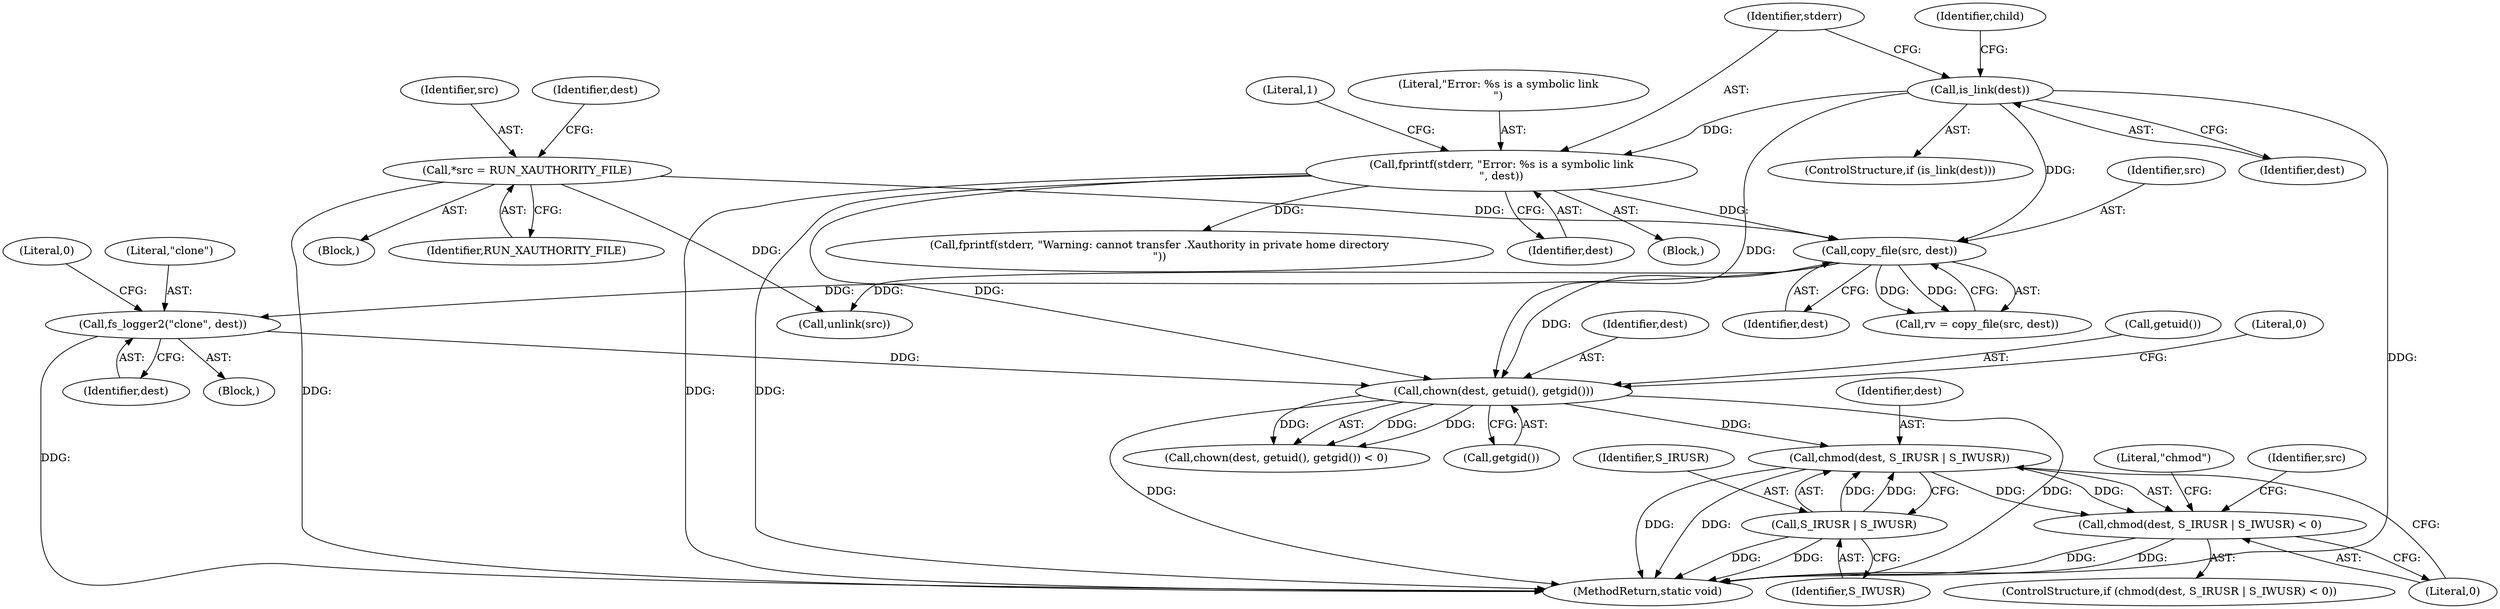 digraph "0_firejail_903fd8a0789ca3cc3c21d84cd0282481515592ef_0@API" {
"1000181" [label="(Call,chmod(dest, S_IRUSR | S_IWUSR))"];
"1000172" [label="(Call,chown(dest, getuid(), getgid()))"];
"1000122" [label="(Call,is_link(dest))"];
"1000151" [label="(Call,copy_file(src, dest))"];
"1000104" [label="(Call,*src = RUN_XAUTHORITY_FILE)"];
"1000125" [label="(Call,fprintf(stderr, \"Error: %s is a symbolic link\n\", dest))"];
"1000161" [label="(Call,fs_logger2(\"clone\", dest))"];
"1000183" [label="(Call,S_IRUSR | S_IWUSR)"];
"1000180" [label="(Call,chmod(dest, S_IRUSR | S_IWUSR) < 0)"];
"1000123" [label="(Identifier,dest)"];
"1000183" [label="(Call,S_IRUSR | S_IWUSR)"];
"1000173" [label="(Identifier,dest)"];
"1000179" [label="(ControlStructure,if (chmod(dest, S_IRUSR | S_IWUSR) < 0))"];
"1000151" [label="(Call,copy_file(src, dest))"];
"1000104" [label="(Call,*src = RUN_XAUTHORITY_FILE)"];
"1000172" [label="(Call,chown(dest, getuid(), getgid()))"];
"1000189" [label="(Call,unlink(src))"];
"1000102" [label="(Block,)"];
"1000175" [label="(Call,getgid())"];
"1000191" [label="(MethodReturn,static void)"];
"1000153" [label="(Identifier,dest)"];
"1000152" [label="(Identifier,src)"];
"1000106" [label="(Identifier,RUN_XAUTHORITY_FILE)"];
"1000174" [label="(Call,getuid())"];
"1000156" [label="(Call,fprintf(stderr, \"Warning: cannot transfer .Xauthority in private home directory\n\"))"];
"1000171" [label="(Call,chown(dest, getuid(), getgid()) < 0)"];
"1000125" [label="(Call,fprintf(stderr, \"Error: %s is a symbolic link\n\", dest))"];
"1000130" [label="(Literal,1)"];
"1000163" [label="(Identifier,dest)"];
"1000162" [label="(Literal,\"clone\")"];
"1000121" [label="(ControlStructure,if (is_link(dest)))"];
"1000190" [label="(Identifier,src)"];
"1000160" [label="(Block,)"];
"1000181" [label="(Call,chmod(dest, S_IRUSR | S_IWUSR))"];
"1000176" [label="(Literal,0)"];
"1000127" [label="(Literal,\"Error: %s is a symbolic link\n\")"];
"1000165" [label="(Literal,0)"];
"1000188" [label="(Literal,\"chmod\")"];
"1000128" [label="(Identifier,dest)"];
"1000126" [label="(Identifier,stderr)"];
"1000185" [label="(Identifier,S_IWUSR)"];
"1000122" [label="(Call,is_link(dest))"];
"1000105" [label="(Identifier,src)"];
"1000133" [label="(Identifier,child)"];
"1000186" [label="(Literal,0)"];
"1000180" [label="(Call,chmod(dest, S_IRUSR | S_IWUSR) < 0)"];
"1000149" [label="(Call,rv = copy_file(src, dest))"];
"1000112" [label="(Identifier,dest)"];
"1000161" [label="(Call,fs_logger2(\"clone\", dest))"];
"1000182" [label="(Identifier,dest)"];
"1000124" [label="(Block,)"];
"1000184" [label="(Identifier,S_IRUSR)"];
"1000181" -> "1000180"  [label="AST: "];
"1000181" -> "1000183"  [label="CFG: "];
"1000182" -> "1000181"  [label="AST: "];
"1000183" -> "1000181"  [label="AST: "];
"1000186" -> "1000181"  [label="CFG: "];
"1000181" -> "1000191"  [label="DDG: "];
"1000181" -> "1000191"  [label="DDG: "];
"1000181" -> "1000180"  [label="DDG: "];
"1000181" -> "1000180"  [label="DDG: "];
"1000172" -> "1000181"  [label="DDG: "];
"1000183" -> "1000181"  [label="DDG: "];
"1000183" -> "1000181"  [label="DDG: "];
"1000172" -> "1000171"  [label="AST: "];
"1000172" -> "1000175"  [label="CFG: "];
"1000173" -> "1000172"  [label="AST: "];
"1000174" -> "1000172"  [label="AST: "];
"1000175" -> "1000172"  [label="AST: "];
"1000176" -> "1000172"  [label="CFG: "];
"1000172" -> "1000191"  [label="DDG: "];
"1000172" -> "1000191"  [label="DDG: "];
"1000172" -> "1000171"  [label="DDG: "];
"1000172" -> "1000171"  [label="DDG: "];
"1000172" -> "1000171"  [label="DDG: "];
"1000122" -> "1000172"  [label="DDG: "];
"1000151" -> "1000172"  [label="DDG: "];
"1000125" -> "1000172"  [label="DDG: "];
"1000161" -> "1000172"  [label="DDG: "];
"1000122" -> "1000121"  [label="AST: "];
"1000122" -> "1000123"  [label="CFG: "];
"1000123" -> "1000122"  [label="AST: "];
"1000126" -> "1000122"  [label="CFG: "];
"1000133" -> "1000122"  [label="CFG: "];
"1000122" -> "1000191"  [label="DDG: "];
"1000122" -> "1000125"  [label="DDG: "];
"1000122" -> "1000151"  [label="DDG: "];
"1000151" -> "1000149"  [label="AST: "];
"1000151" -> "1000153"  [label="CFG: "];
"1000152" -> "1000151"  [label="AST: "];
"1000153" -> "1000151"  [label="AST: "];
"1000149" -> "1000151"  [label="CFG: "];
"1000151" -> "1000149"  [label="DDG: "];
"1000151" -> "1000149"  [label="DDG: "];
"1000104" -> "1000151"  [label="DDG: "];
"1000125" -> "1000151"  [label="DDG: "];
"1000151" -> "1000161"  [label="DDG: "];
"1000151" -> "1000189"  [label="DDG: "];
"1000104" -> "1000102"  [label="AST: "];
"1000104" -> "1000106"  [label="CFG: "];
"1000105" -> "1000104"  [label="AST: "];
"1000106" -> "1000104"  [label="AST: "];
"1000112" -> "1000104"  [label="CFG: "];
"1000104" -> "1000191"  [label="DDG: "];
"1000104" -> "1000189"  [label="DDG: "];
"1000125" -> "1000124"  [label="AST: "];
"1000125" -> "1000128"  [label="CFG: "];
"1000126" -> "1000125"  [label="AST: "];
"1000127" -> "1000125"  [label="AST: "];
"1000128" -> "1000125"  [label="AST: "];
"1000130" -> "1000125"  [label="CFG: "];
"1000125" -> "1000191"  [label="DDG: "];
"1000125" -> "1000191"  [label="DDG: "];
"1000125" -> "1000156"  [label="DDG: "];
"1000161" -> "1000160"  [label="AST: "];
"1000161" -> "1000163"  [label="CFG: "];
"1000162" -> "1000161"  [label="AST: "];
"1000163" -> "1000161"  [label="AST: "];
"1000165" -> "1000161"  [label="CFG: "];
"1000161" -> "1000191"  [label="DDG: "];
"1000183" -> "1000185"  [label="CFG: "];
"1000184" -> "1000183"  [label="AST: "];
"1000185" -> "1000183"  [label="AST: "];
"1000183" -> "1000191"  [label="DDG: "];
"1000183" -> "1000191"  [label="DDG: "];
"1000180" -> "1000179"  [label="AST: "];
"1000180" -> "1000186"  [label="CFG: "];
"1000186" -> "1000180"  [label="AST: "];
"1000188" -> "1000180"  [label="CFG: "];
"1000190" -> "1000180"  [label="CFG: "];
"1000180" -> "1000191"  [label="DDG: "];
"1000180" -> "1000191"  [label="DDG: "];
}
